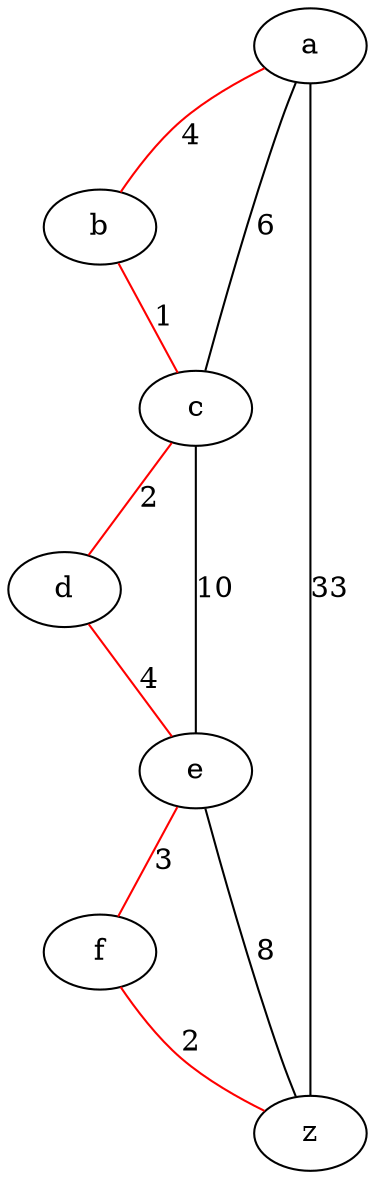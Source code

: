 digraph G {
	a	b	c	d	e	f	z
	a->b[dir=none,label="4",weight="4",color="red"];
	a->c[dir=none,label="6",weight="6"];
	a->z[dir=none,label="33",weight="33"];
	b->c[dir=none,label="1",weight="1",color="red"];
	c->d[dir=none,label="2",weight="2",color="red"];
	c->e[dir=none,label="10",weight="10"];
	d->e[dir=none,label="4",weight="4",color="red"];
	e->f[dir=none,label="3",weight="3",color="red"];
	e->z[dir=none,label="8",weight="8"];
	f->z[dir=none,label="2",weight="2",color="red"];
}